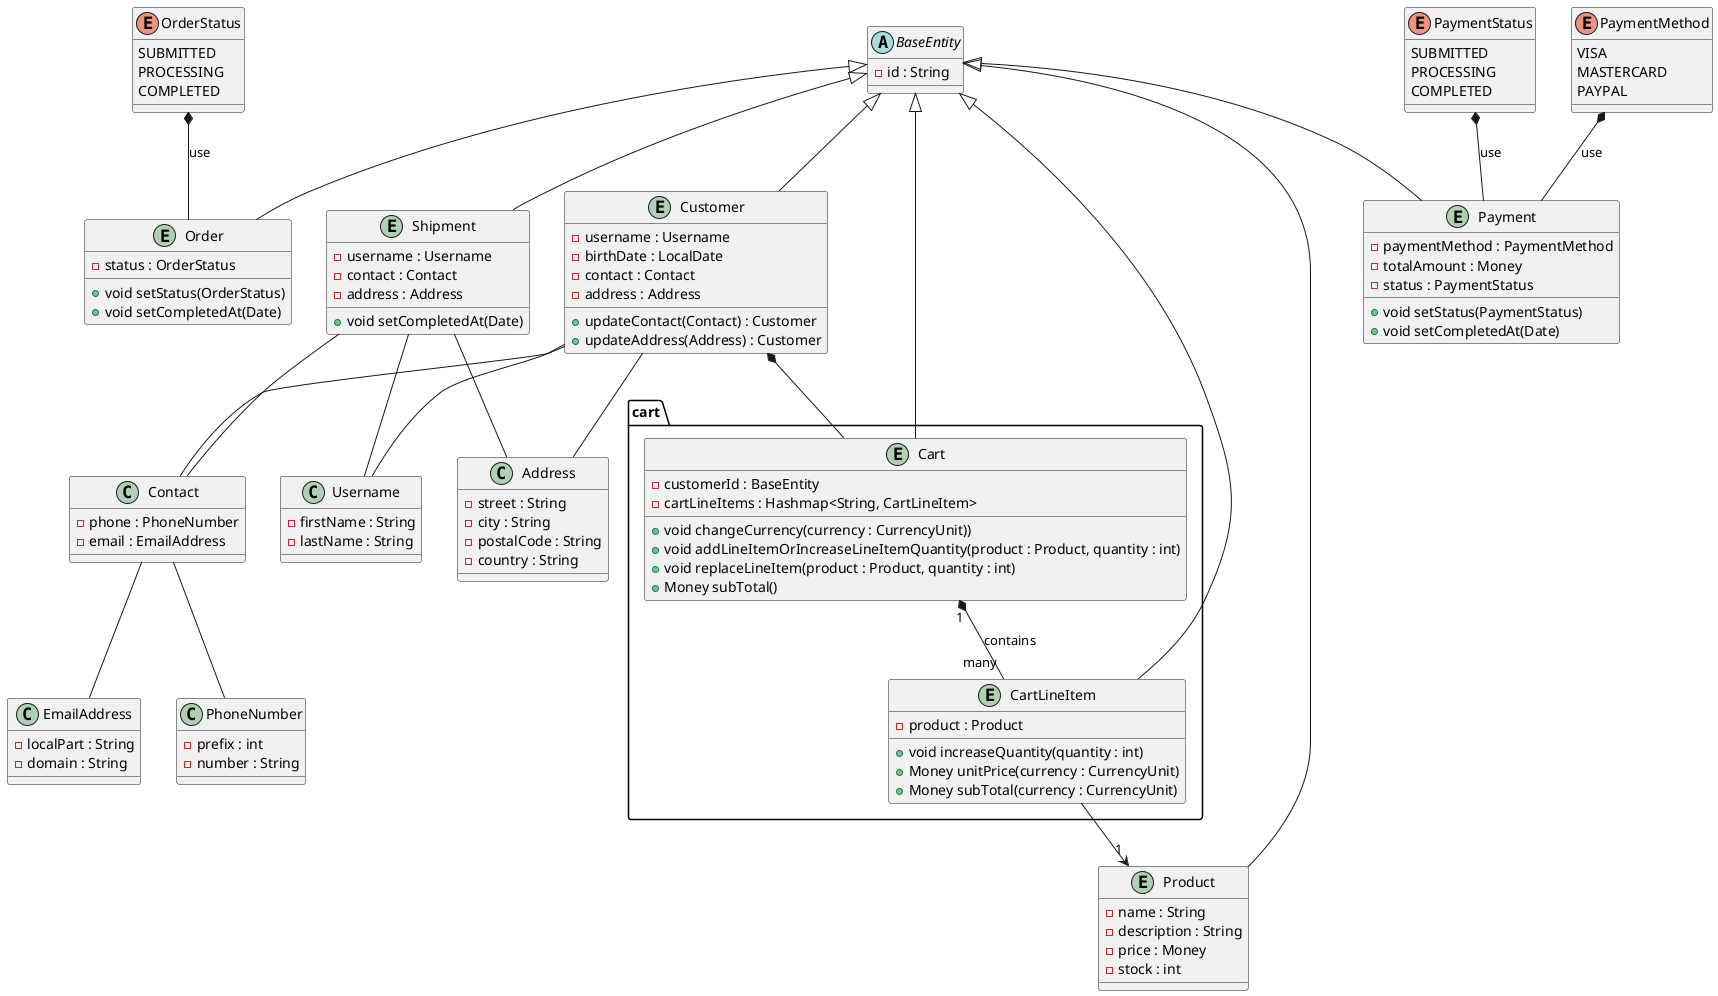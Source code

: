 @startuml
'https://plantuml.com/class-diagram


abstract class BaseEntity {
- id : String
}

class PhoneNumber {
- prefix : int
- number : String
}

class EmailAddress {
- localPart : String
- domain : String
}

class Contact {
- phone : PhoneNumber
- email : EmailAddress
}

class Address {
- street : String
- city : String
- postalCode : String
- country : String
}

class Username {
- firstName : String
- lastName : String
}

entity Customer extends BaseEntity {
- username : Username
- birthDate : LocalDate
- contact : Contact
- address : Address
+ updateContact(Contact) : Customer
+ updateAddress(Address) : Customer
}

entity Product extends BaseEntity {
- name : String
- description : String
- price : Money
- stock : int
}

enum PaymentStatus {
SUBMITTED
PROCESSING
COMPLETED
}

enum PaymentMethod {
VISA
MASTERCARD
PAYPAL
}

entity Payment extends BaseEntity {
- paymentMethod : PaymentMethod
- totalAmount : Money
- status : PaymentStatus
+ void setStatus(PaymentStatus)
+ void setCompletedAt(Date)
}


entity Shipment extends BaseEntity {
- username : Username
- contact : Contact
- address : Address
+ void setCompletedAt(Date)
}

entity cart.CartLineItem extends BaseEntity {
- product : Product
+ void increaseQuantity(quantity : int)
+ Money unitPrice(currency : CurrencyUnit)
+ Money subTotal(currency : CurrencyUnit)
}

entity cart.Cart extends BaseEntity {
- customerId : BaseEntity
- cartLineItems : Hashmap<String, CartLineItem>
+ void changeCurrency(currency : CurrencyUnit))
+ void addLineItemOrIncreaseLineItemQuantity(product : Product, quantity : int)
+ void replaceLineItem(product : Product, quantity : int)
+ Money subTotal()
}

enum OrderStatus {
SUBMITTED
PROCESSING
COMPLETED
}

entity Order extends BaseEntity {
- status : OrderStatus
+ void setStatus(OrderStatus)
+ void setCompletedAt(Date)
}

CartLineItem --> "1" Product
Cart "1" *-- "many" CartLineItem : contains
Customer *-- Cart
OrderStatus *-- Order : use
PaymentStatus *-- Payment : use
PaymentMethod *-- Payment : use
Contact -- PhoneNumber
Contact -- EmailAddress
Customer -- Contact
Customer -- Username
Customer -- Address
Shipment -- Contact
Shipment -- Username
Shipment -- Address

@enduml